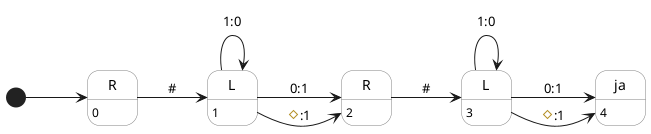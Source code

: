 @startuml
left to right direction

skinparam state {
  BackgroundColor White
  BorderColor Gray
}
[*] --> S0

state "R" as S0
state "L" as S1
state "R" as S2
state "L" as S3
state "ja" as S4

S0:0
S1:1
S2:2
S3:3
S4:4

S0 --> S1 : #
S1 --> S1 : 1:0
S1 --> S2 : 0:1
S1 --> S2 : #:1
S2 --> S3 : #
S3 --> S3 : 1:0
S3 --> S4 : 0:1
S3 --> S4 : #:1
@enduml
